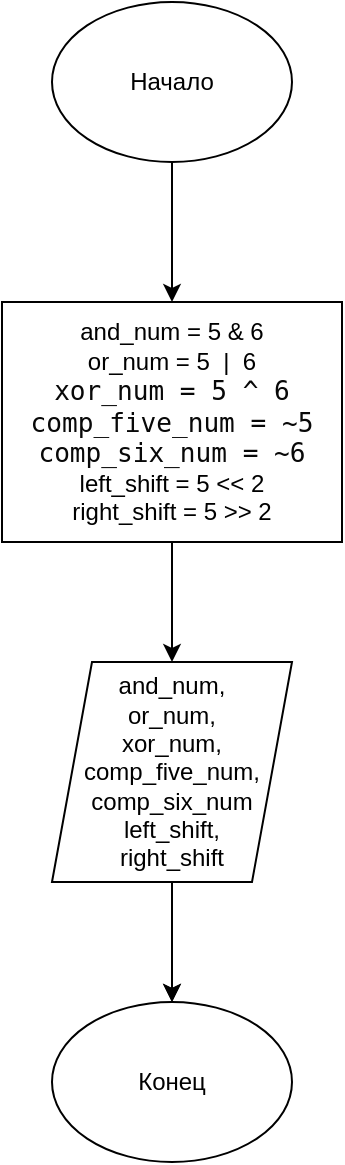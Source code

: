 <mxfile version="13.7.3" type="github" pages="2">
  <diagram id="BLRAGRiclhUCpPVUP0Xi" name="task_1">
    <mxGraphModel dx="2014" dy="1149" grid="1" gridSize="10" guides="1" tooltips="1" connect="1" arrows="1" fold="1" page="1" pageScale="1" pageWidth="827" pageHeight="1169" math="0" shadow="0">
      <root>
        <mxCell id="0" />
        <mxCell id="1" parent="0" />
        <mxCell id="-88nwMfGtzDxGiUq0B6l-3" style="edgeStyle=orthogonalEdgeStyle;rounded=0;orthogonalLoop=1;jettySize=auto;html=1;entryX=0.5;entryY=0;entryDx=0;entryDy=0;" parent="1" source="-88nwMfGtzDxGiUq0B6l-1" target="-88nwMfGtzDxGiUq0B6l-2" edge="1">
          <mxGeometry relative="1" as="geometry" />
        </mxCell>
        <mxCell id="-88nwMfGtzDxGiUq0B6l-1" value="Начало" style="ellipse;whiteSpace=wrap;html=1;" parent="1" vertex="1">
          <mxGeometry x="300" y="50" width="120" height="80" as="geometry" />
        </mxCell>
        <mxCell id="o97iVPnSVxg-Hbsky-Js-3" style="edgeStyle=orthogonalEdgeStyle;rounded=0;orthogonalLoop=1;jettySize=auto;html=1;" edge="1" parent="1" source="-88nwMfGtzDxGiUq0B6l-2" target="-88nwMfGtzDxGiUq0B6l-4">
          <mxGeometry relative="1" as="geometry" />
        </mxCell>
        <mxCell id="-88nwMfGtzDxGiUq0B6l-2" value="and_num = 5 &amp;amp; 6&lt;br&gt;or_num = 5&amp;nbsp; |&amp;nbsp; 6&lt;br&gt;&lt;font color=&quot;#080808&quot; face=&quot;JetBrains Mono, monospace&quot;&gt;&lt;span style=&quot;font-size: 13.067px ; background-color: rgb(255 , 255 , 255)&quot;&gt;xor_num = 5 ^ 6&lt;br&gt;comp_five_num = ~5&lt;br&gt;&lt;/span&gt;&lt;/font&gt;&lt;font color=&quot;#080808&quot; face=&quot;JetBrains Mono, monospace&quot;&gt;&lt;span style=&quot;font-size: 13.067px ; background-color: rgb(255 , 255 , 255)&quot;&gt;comp_six_num = ~6&lt;br&gt;&lt;/span&gt;&lt;/font&gt;left_shift = 5 &amp;lt;&amp;lt; 2&lt;br&gt;right_shift = 5 &amp;gt;&amp;gt; 2" style="rounded=0;whiteSpace=wrap;html=1;" parent="1" vertex="1">
          <mxGeometry x="275" y="200" width="170" height="120" as="geometry" />
        </mxCell>
        <mxCell id="-88nwMfGtzDxGiUq0B6l-7" style="edgeStyle=orthogonalEdgeStyle;rounded=0;orthogonalLoop=1;jettySize=auto;html=1;exitX=0.5;exitY=1;exitDx=0;exitDy=0;entryX=0.5;entryY=0;entryDx=0;entryDy=0;" parent="1" target="-88nwMfGtzDxGiUq0B6l-6" edge="1">
          <mxGeometry relative="1" as="geometry">
            <mxPoint x="360" y="514.5" as="sourcePoint" />
          </mxGeometry>
        </mxCell>
        <mxCell id="o97iVPnSVxg-Hbsky-Js-4" style="edgeStyle=orthogonalEdgeStyle;rounded=0;orthogonalLoop=1;jettySize=auto;html=1;entryX=0.5;entryY=0;entryDx=0;entryDy=0;" edge="1" parent="1" source="-88nwMfGtzDxGiUq0B6l-4" target="-88nwMfGtzDxGiUq0B6l-6">
          <mxGeometry relative="1" as="geometry" />
        </mxCell>
        <mxCell id="-88nwMfGtzDxGiUq0B6l-4" value="and_num,&lt;br&gt;or_num,&lt;br&gt;xor_num,&lt;br&gt;comp_five_num,&lt;br&gt;comp_six_num&lt;br&gt;left_shift,&lt;br&gt;right_shift" style="shape=parallelogram;perimeter=parallelogramPerimeter;whiteSpace=wrap;html=1;fixedSize=1;" parent="1" vertex="1">
          <mxGeometry x="300" y="380" width="120" height="110" as="geometry" />
        </mxCell>
        <mxCell id="-88nwMfGtzDxGiUq0B6l-6" value="Конец" style="ellipse;whiteSpace=wrap;html=1;" parent="1" vertex="1">
          <mxGeometry x="300" y="550" width="120" height="80" as="geometry" />
        </mxCell>
      </root>
    </mxGraphModel>
  </diagram>
  <diagram id="LcXLevtG_EvTB7wcXRmx" name="task_2">
    <mxGraphModel dx="2014" dy="1149" grid="1" gridSize="10" guides="1" tooltips="1" connect="1" arrows="1" fold="1" page="1" pageScale="1" pageWidth="827" pageHeight="1169" math="0" shadow="0">
      <root>
        <mxCell id="VOWLj4hI3M0EqqpjqD_6-0" />
        <mxCell id="VOWLj4hI3M0EqqpjqD_6-1" parent="VOWLj4hI3M0EqqpjqD_6-0" />
      </root>
    </mxGraphModel>
  </diagram>
</mxfile>
